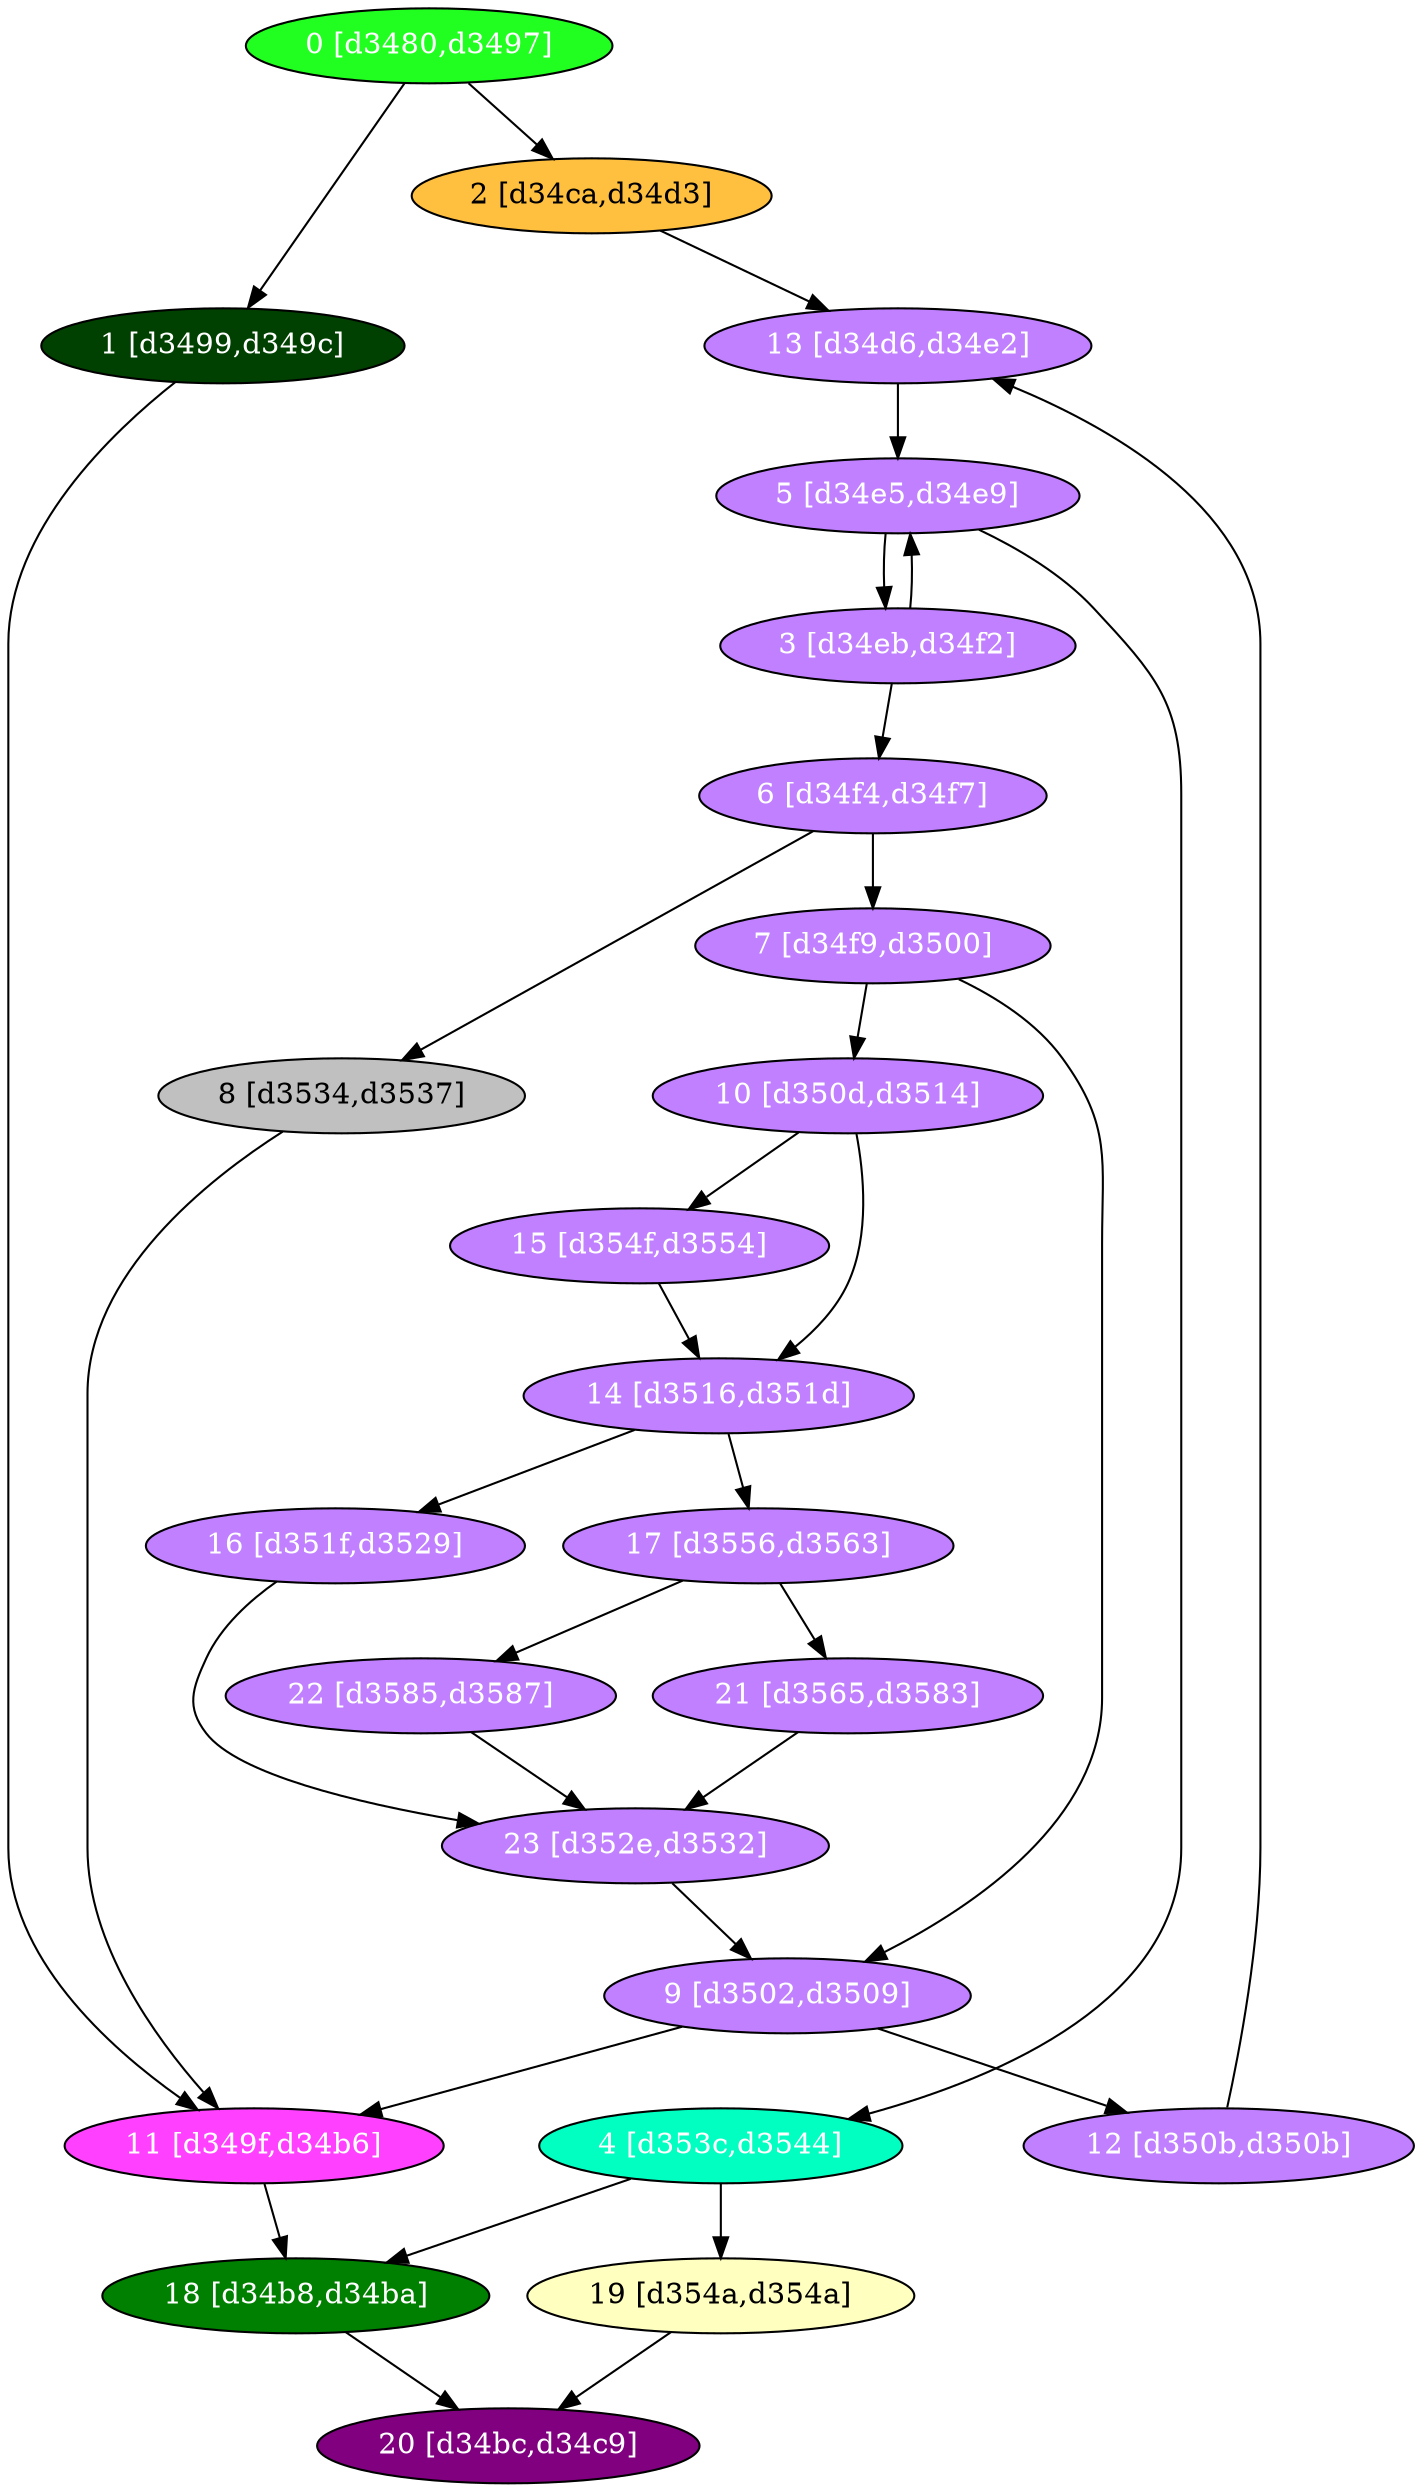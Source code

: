 diGraph libnss3{
	libnss3_0  [style=filled fillcolor="#20FF20" fontcolor="#ffffff" shape=oval label="0 [d3480,d3497]"]
	libnss3_1  [style=filled fillcolor="#004000" fontcolor="#ffffff" shape=oval label="1 [d3499,d349c]"]
	libnss3_2  [style=filled fillcolor="#FFC040" fontcolor="#000000" shape=oval label="2 [d34ca,d34d3]"]
	libnss3_3  [style=filled fillcolor="#C080FF" fontcolor="#ffffff" shape=oval label="3 [d34eb,d34f2]"]
	libnss3_4  [style=filled fillcolor="#00FFC0" fontcolor="#ffffff" shape=oval label="4 [d353c,d3544]"]
	libnss3_5  [style=filled fillcolor="#C080FF" fontcolor="#ffffff" shape=oval label="5 [d34e5,d34e9]"]
	libnss3_6  [style=filled fillcolor="#C080FF" fontcolor="#ffffff" shape=oval label="6 [d34f4,d34f7]"]
	libnss3_7  [style=filled fillcolor="#C080FF" fontcolor="#ffffff" shape=oval label="7 [d34f9,d3500]"]
	libnss3_8  [style=filled fillcolor="#C0C0C0" fontcolor="#000000" shape=oval label="8 [d3534,d3537]"]
	libnss3_9  [style=filled fillcolor="#C080FF" fontcolor="#ffffff" shape=oval label="9 [d3502,d3509]"]
	libnss3_a  [style=filled fillcolor="#C080FF" fontcolor="#ffffff" shape=oval label="10 [d350d,d3514]"]
	libnss3_b  [style=filled fillcolor="#FF40FF" fontcolor="#ffffff" shape=oval label="11 [d349f,d34b6]"]
	libnss3_c  [style=filled fillcolor="#C080FF" fontcolor="#ffffff" shape=oval label="12 [d350b,d350b]"]
	libnss3_d  [style=filled fillcolor="#C080FF" fontcolor="#ffffff" shape=oval label="13 [d34d6,d34e2]"]
	libnss3_e  [style=filled fillcolor="#C080FF" fontcolor="#ffffff" shape=oval label="14 [d3516,d351d]"]
	libnss3_f  [style=filled fillcolor="#C080FF" fontcolor="#ffffff" shape=oval label="15 [d354f,d3554]"]
	libnss3_10  [style=filled fillcolor="#C080FF" fontcolor="#ffffff" shape=oval label="16 [d351f,d3529]"]
	libnss3_11  [style=filled fillcolor="#C080FF" fontcolor="#ffffff" shape=oval label="17 [d3556,d3563]"]
	libnss3_12  [style=filled fillcolor="#008000" fontcolor="#ffffff" shape=oval label="18 [d34b8,d34ba]"]
	libnss3_13  [style=filled fillcolor="#FFFFC0" fontcolor="#000000" shape=oval label="19 [d354a,d354a]"]
	libnss3_14  [style=filled fillcolor="#800080" fontcolor="#ffffff" shape=oval label="20 [d34bc,d34c9]"]
	libnss3_15  [style=filled fillcolor="#C080FF" fontcolor="#ffffff" shape=oval label="21 [d3565,d3583]"]
	libnss3_16  [style=filled fillcolor="#C080FF" fontcolor="#ffffff" shape=oval label="22 [d3585,d3587]"]
	libnss3_17  [style=filled fillcolor="#C080FF" fontcolor="#ffffff" shape=oval label="23 [d352e,d3532]"]

	libnss3_0 -> libnss3_1
	libnss3_0 -> libnss3_2
	libnss3_1 -> libnss3_b
	libnss3_2 -> libnss3_d
	libnss3_3 -> libnss3_5
	libnss3_3 -> libnss3_6
	libnss3_4 -> libnss3_12
	libnss3_4 -> libnss3_13
	libnss3_5 -> libnss3_3
	libnss3_5 -> libnss3_4
	libnss3_6 -> libnss3_7
	libnss3_6 -> libnss3_8
	libnss3_7 -> libnss3_9
	libnss3_7 -> libnss3_a
	libnss3_8 -> libnss3_b
	libnss3_9 -> libnss3_b
	libnss3_9 -> libnss3_c
	libnss3_a -> libnss3_e
	libnss3_a -> libnss3_f
	libnss3_b -> libnss3_12
	libnss3_c -> libnss3_d
	libnss3_d -> libnss3_5
	libnss3_e -> libnss3_10
	libnss3_e -> libnss3_11
	libnss3_f -> libnss3_e
	libnss3_10 -> libnss3_17
	libnss3_11 -> libnss3_15
	libnss3_11 -> libnss3_16
	libnss3_12 -> libnss3_14
	libnss3_13 -> libnss3_14
	libnss3_15 -> libnss3_17
	libnss3_16 -> libnss3_17
	libnss3_17 -> libnss3_9
}